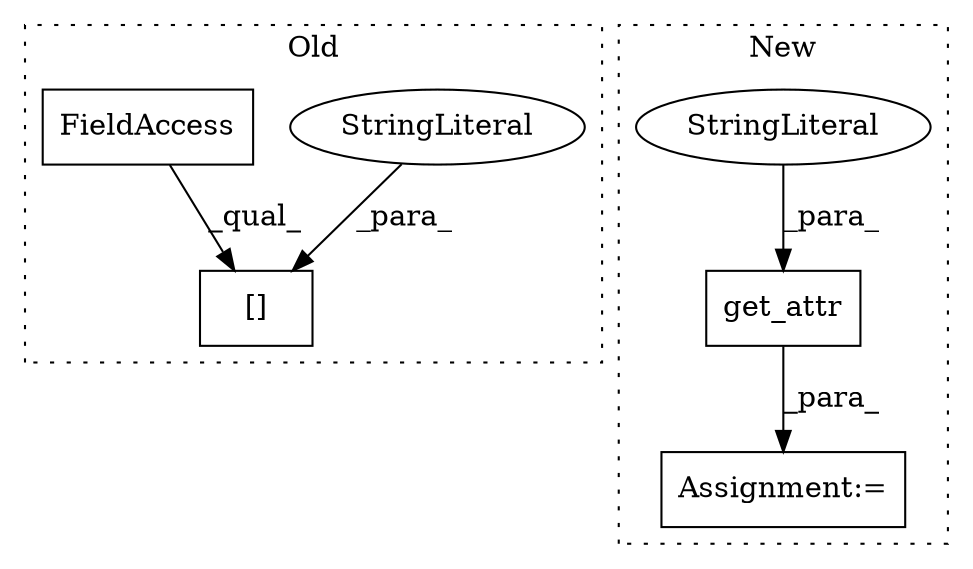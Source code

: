 digraph G {
subgraph cluster0 {
1 [label="[]" a="2" s="49392,49418" l="16,1" shape="box"];
3 [label="StringLiteral" a="45" s="49408" l="10" shape="ellipse"];
6 [label="FieldAccess" a="22" s="49392" l="15" shape="box"];
label = "Old";
style="dotted";
}
subgraph cluster1 {
2 [label="get_attr" a="32" s="48528,48548" l="9,1" shape="box"];
4 [label="Assignment:=" a="7" s="48521" l="1" shape="box"];
5 [label="StringLiteral" a="45" s="48537" l="11" shape="ellipse"];
label = "New";
style="dotted";
}
2 -> 4 [label="_para_"];
3 -> 1 [label="_para_"];
5 -> 2 [label="_para_"];
6 -> 1 [label="_qual_"];
}
